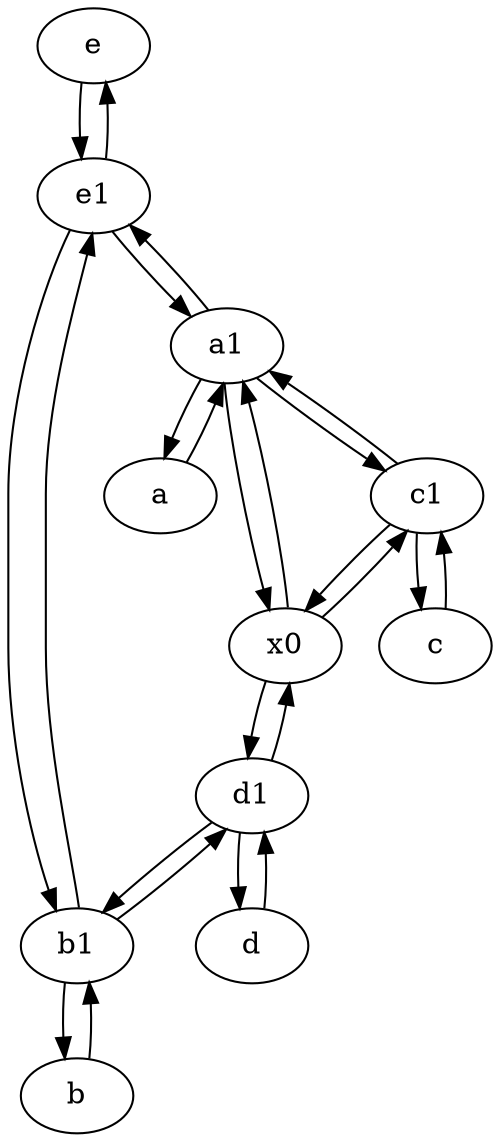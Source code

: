 digraph  {
	e [pos="30,50!"];
	d1 [pos="25,30!"];
	e1 [pos="25,45!"];
	a [pos="40,10!"];
	b [pos="50,20!"];
	c [pos="20,10!"];
	d [pos="20,30!"];
	b1 [pos="45,20!"];
	a1 [pos="40,15!"];
	x0;
	c1 [pos="30,15!"];
	x0 -> d1;
	a -> a1;
	b -> b1;
	b1 -> e1;
	b1 -> d1;
	c1 -> a1;
	d1 -> d;
	c -> c1;
	a1 -> c1;
	a1 -> e1;
	a1 -> x0;
	e1 -> e;
	d1 -> x0;
	c1 -> c;
	a1 -> a;
	x0 -> c1;
	e1 -> b1;
	d -> d1;
	b1 -> b;
	x0 -> a1;
	d1 -> b1;
	e1 -> a1;
	c1 -> x0;
	e -> e1;

	}